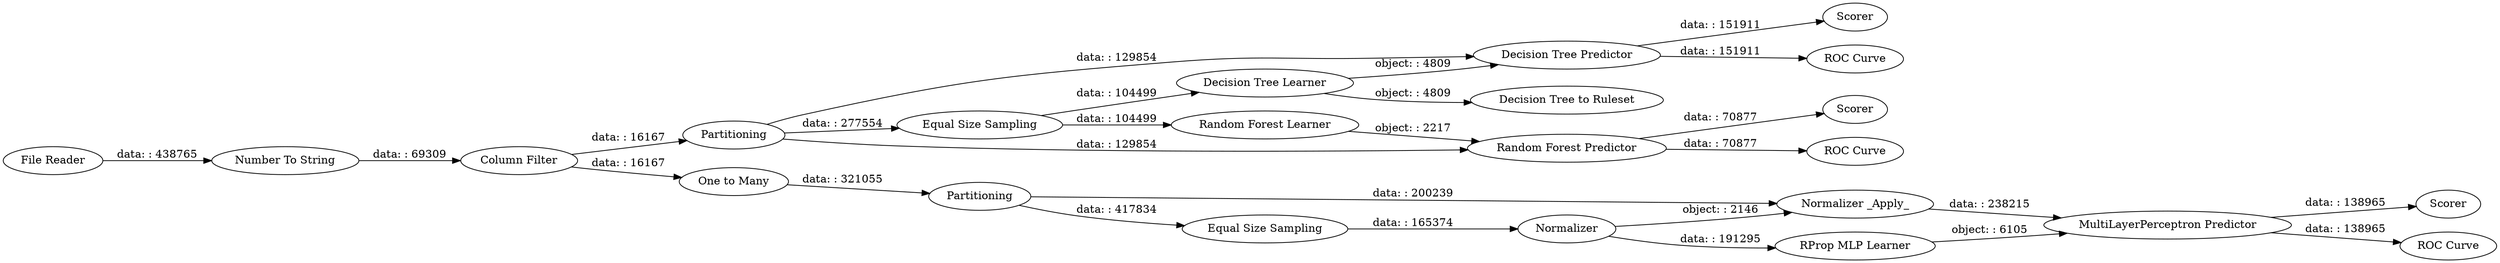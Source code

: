 digraph {
	"-6802663981399213790_28" [label="RProp MLP Learner"]
	"-6802663981399213790_9" [label="Column Filter"]
	"-6802663981399213790_27" [label="Normalizer _Apply_"]
	"-6802663981399213790_10" [label="Decision Tree Predictor"]
	"-6802663981399213790_30" [label=Scorer]
	"-6802663981399213790_8" [label="Number To String"]
	"-6802663981399213790_25" [label="Equal Size Sampling"]
	"-6802663981399213790_4" [label=Partitioning]
	"-6802663981399213790_12" [label="Decision Tree Learner"]
	"-6802663981399213790_11" [label=Scorer]
	"-6802663981399213790_35" [label=Scorer]
	"-6802663981399213790_1" [label="File Reader"]
	"-6802663981399213790_13" [label="ROC Curve"]
	"-6802663981399213790_29" [label="MultiLayerPerceptron Predictor"]
	"-6802663981399213790_18" [label="Decision Tree to Ruleset"]
	"-6802663981399213790_34" [label="ROC Curve"]
	"-6802663981399213790_24" [label="Equal Size Sampling"]
	"-6802663981399213790_31" [label="ROC Curve"]
	"-6802663981399213790_33" [label="Random Forest Predictor"]
	"-6802663981399213790_26" [label=Normalizer]
	"-6802663981399213790_32" [label="Random Forest Learner"]
	"-6802663981399213790_23" [label=Partitioning]
	"-6802663981399213790_21" [label="One to Many"]
	"-6802663981399213790_4" -> "-6802663981399213790_25" [label="data: : 277554"]
	"-6802663981399213790_4" -> "-6802663981399213790_33" [label="data: : 129854"]
	"-6802663981399213790_4" -> "-6802663981399213790_10" [label="data: : 129854"]
	"-6802663981399213790_32" -> "-6802663981399213790_33" [label="object: : 2217"]
	"-6802663981399213790_23" -> "-6802663981399213790_24" [label="data: : 417834"]
	"-6802663981399213790_28" -> "-6802663981399213790_29" [label="object: : 6105"]
	"-6802663981399213790_8" -> "-6802663981399213790_9" [label="data: : 69309"]
	"-6802663981399213790_9" -> "-6802663981399213790_21" [label="data: : 16167"]
	"-6802663981399213790_26" -> "-6802663981399213790_27" [label="object: : 2146"]
	"-6802663981399213790_25" -> "-6802663981399213790_12" [label="data: : 104499"]
	"-6802663981399213790_26" -> "-6802663981399213790_28" [label="data: : 191295"]
	"-6802663981399213790_29" -> "-6802663981399213790_30" [label="data: : 138965"]
	"-6802663981399213790_24" -> "-6802663981399213790_26" [label="data: : 165374"]
	"-6802663981399213790_25" -> "-6802663981399213790_32" [label="data: : 104499"]
	"-6802663981399213790_1" -> "-6802663981399213790_8" [label="data: : 438765"]
	"-6802663981399213790_10" -> "-6802663981399213790_11" [label="data: : 151911"]
	"-6802663981399213790_9" -> "-6802663981399213790_4" [label="data: : 16167"]
	"-6802663981399213790_29" -> "-6802663981399213790_31" [label="data: : 138965"]
	"-6802663981399213790_33" -> "-6802663981399213790_34" [label="data: : 70877"]
	"-6802663981399213790_12" -> "-6802663981399213790_18" [label="object: : 4809"]
	"-6802663981399213790_10" -> "-6802663981399213790_13" [label="data: : 151911"]
	"-6802663981399213790_23" -> "-6802663981399213790_27" [label="data: : 200239"]
	"-6802663981399213790_27" -> "-6802663981399213790_29" [label="data: : 238215"]
	"-6802663981399213790_12" -> "-6802663981399213790_10" [label="object: : 4809"]
	"-6802663981399213790_33" -> "-6802663981399213790_35" [label="data: : 70877"]
	"-6802663981399213790_21" -> "-6802663981399213790_23" [label="data: : 321055"]
	rankdir=LR
}
